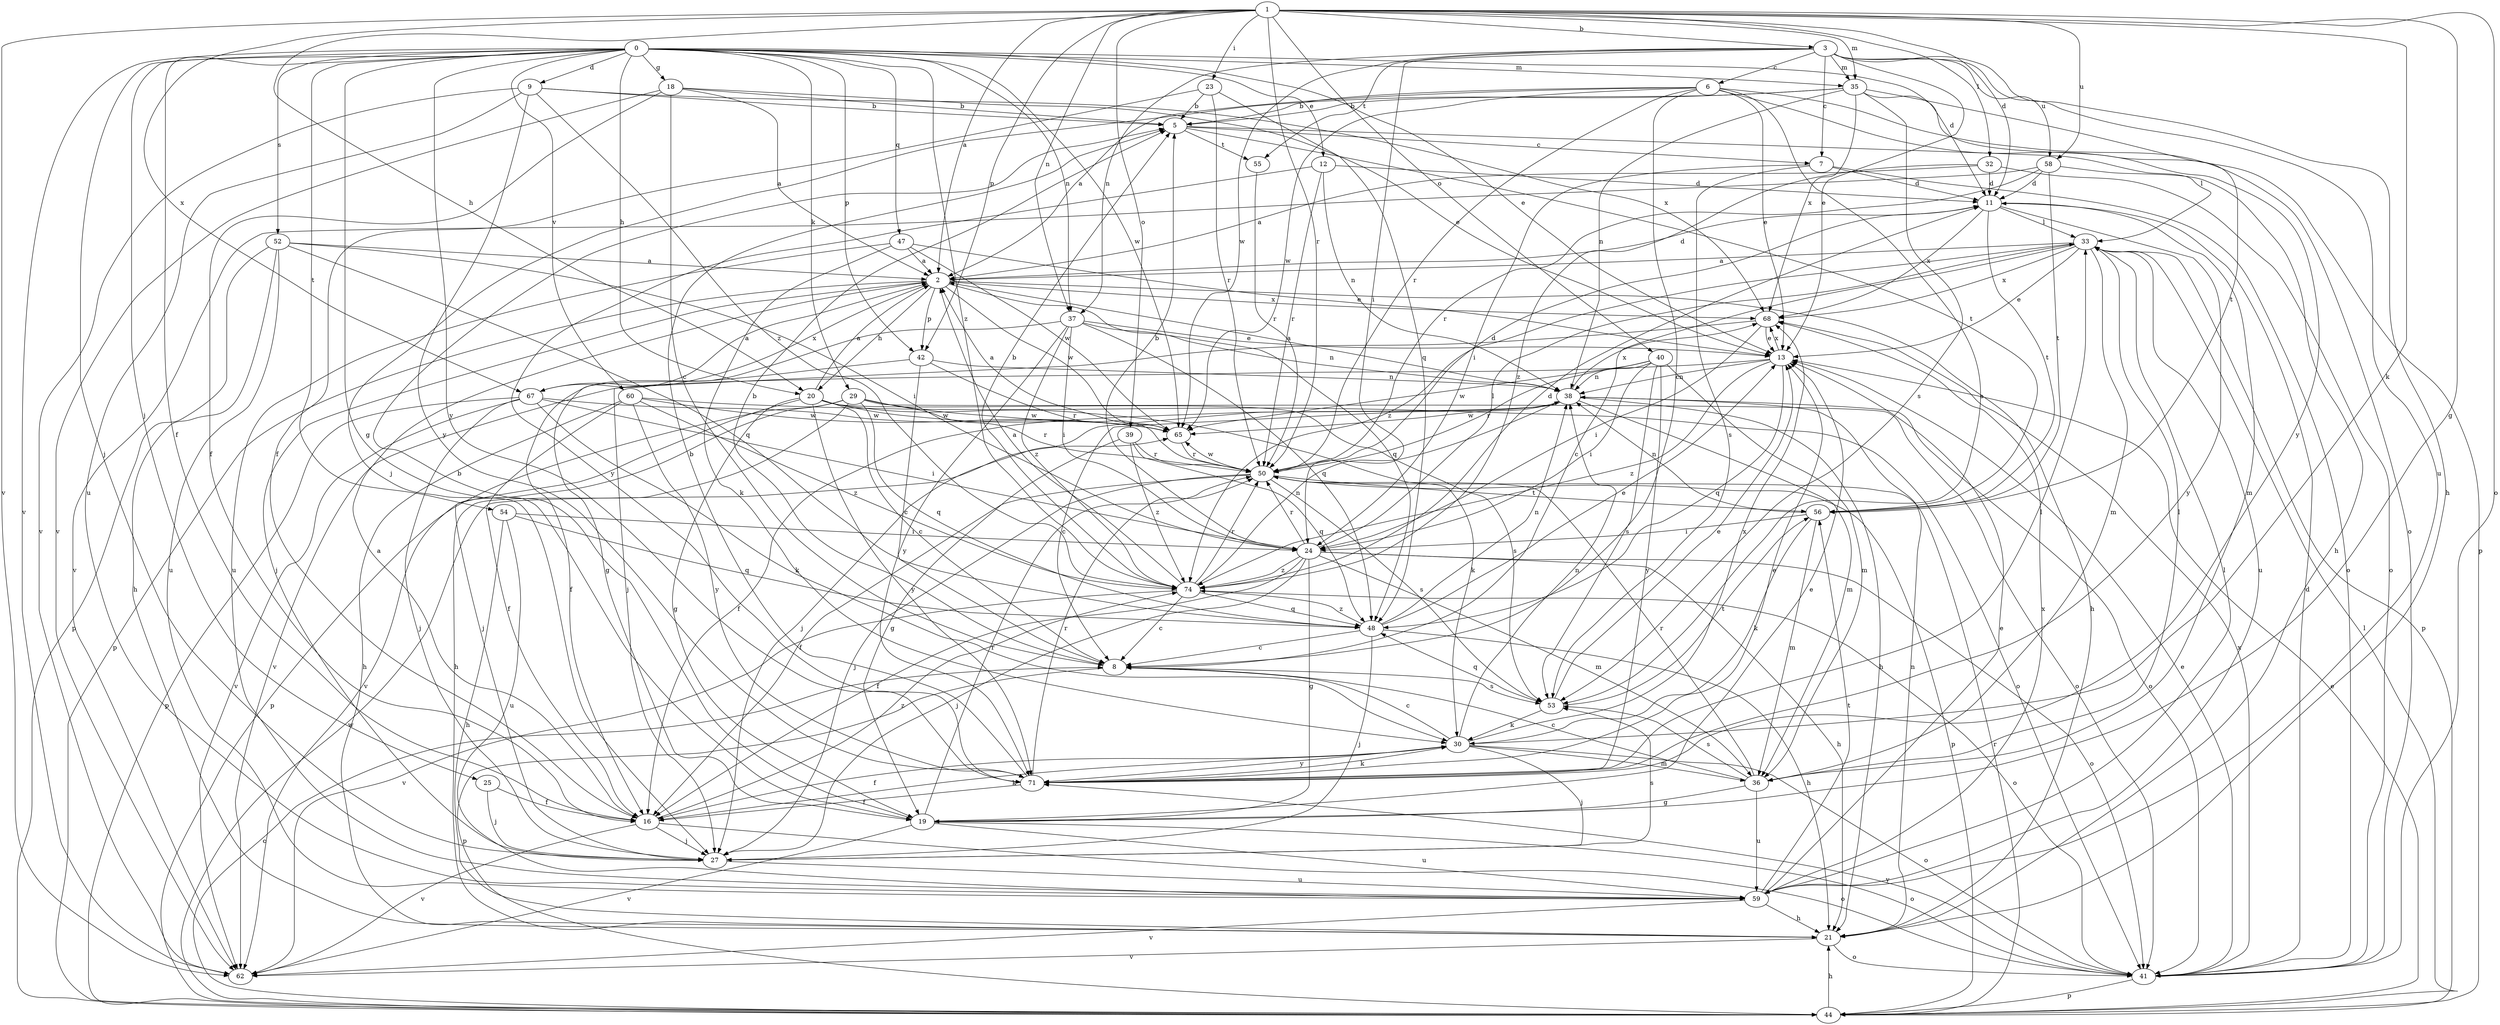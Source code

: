 strict digraph  {
0;
1;
2;
3;
5;
6;
7;
8;
9;
11;
12;
13;
16;
18;
19;
20;
21;
23;
24;
25;
27;
29;
30;
32;
33;
35;
36;
37;
38;
39;
40;
41;
42;
44;
47;
48;
50;
52;
53;
54;
55;
56;
58;
59;
60;
62;
65;
67;
68;
71;
74;
0 -> 9  [label=d];
0 -> 11  [label=d];
0 -> 12  [label=e];
0 -> 13  [label=e];
0 -> 16  [label=f];
0 -> 18  [label=g];
0 -> 19  [label=g];
0 -> 20  [label=h];
0 -> 25  [label=j];
0 -> 27  [label=j];
0 -> 29  [label=k];
0 -> 35  [label=m];
0 -> 37  [label=n];
0 -> 42  [label=p];
0 -> 47  [label=q];
0 -> 52  [label=s];
0 -> 54  [label=t];
0 -> 60  [label=v];
0 -> 62  [label=v];
0 -> 65  [label=w];
0 -> 71  [label=y];
0 -> 74  [label=z];
1 -> 2  [label=a];
1 -> 3  [label=b];
1 -> 11  [label=d];
1 -> 19  [label=g];
1 -> 20  [label=h];
1 -> 23  [label=i];
1 -> 30  [label=k];
1 -> 32  [label=l];
1 -> 35  [label=m];
1 -> 37  [label=n];
1 -> 39  [label=o];
1 -> 40  [label=o];
1 -> 41  [label=o];
1 -> 42  [label=p];
1 -> 50  [label=r];
1 -> 58  [label=u];
1 -> 62  [label=v];
1 -> 67  [label=x];
2 -> 11  [label=d];
2 -> 20  [label=h];
2 -> 21  [label=h];
2 -> 27  [label=j];
2 -> 42  [label=p];
2 -> 44  [label=p];
2 -> 48  [label=q];
2 -> 65  [label=w];
2 -> 67  [label=x];
2 -> 68  [label=x];
3 -> 6  [label=c];
3 -> 7  [label=c];
3 -> 13  [label=e];
3 -> 21  [label=h];
3 -> 24  [label=i];
3 -> 35  [label=m];
3 -> 37  [label=n];
3 -> 55  [label=t];
3 -> 58  [label=u];
3 -> 59  [label=u];
3 -> 65  [label=w];
5 -> 7  [label=c];
5 -> 33  [label=l];
5 -> 55  [label=t];
5 -> 56  [label=t];
6 -> 2  [label=a];
6 -> 5  [label=b];
6 -> 8  [label=c];
6 -> 13  [label=e];
6 -> 41  [label=o];
6 -> 50  [label=r];
6 -> 53  [label=s];
6 -> 65  [label=w];
6 -> 71  [label=y];
7 -> 11  [label=d];
7 -> 24  [label=i];
7 -> 41  [label=o];
7 -> 53  [label=s];
8 -> 5  [label=b];
8 -> 44  [label=p];
8 -> 53  [label=s];
9 -> 5  [label=b];
9 -> 59  [label=u];
9 -> 62  [label=v];
9 -> 68  [label=x];
9 -> 71  [label=y];
9 -> 74  [label=z];
11 -> 33  [label=l];
11 -> 36  [label=m];
11 -> 56  [label=t];
11 -> 68  [label=x];
11 -> 71  [label=y];
12 -> 11  [label=d];
12 -> 38  [label=n];
12 -> 50  [label=r];
12 -> 71  [label=y];
13 -> 38  [label=n];
13 -> 48  [label=q];
13 -> 62  [label=v];
13 -> 68  [label=x];
13 -> 74  [label=z];
16 -> 2  [label=a];
16 -> 27  [label=j];
16 -> 30  [label=k];
16 -> 41  [label=o];
16 -> 62  [label=v];
16 -> 74  [label=z];
18 -> 2  [label=a];
18 -> 5  [label=b];
18 -> 8  [label=c];
18 -> 13  [label=e];
18 -> 16  [label=f];
18 -> 62  [label=v];
19 -> 5  [label=b];
19 -> 13  [label=e];
19 -> 41  [label=o];
19 -> 50  [label=r];
19 -> 59  [label=u];
19 -> 62  [label=v];
20 -> 2  [label=a];
20 -> 8  [label=c];
20 -> 19  [label=g];
20 -> 27  [label=j];
20 -> 30  [label=k];
20 -> 53  [label=s];
20 -> 65  [label=w];
20 -> 71  [label=y];
21 -> 38  [label=n];
21 -> 41  [label=o];
21 -> 62  [label=v];
23 -> 5  [label=b];
23 -> 16  [label=f];
23 -> 48  [label=q];
23 -> 50  [label=r];
24 -> 5  [label=b];
24 -> 16  [label=f];
24 -> 19  [label=g];
24 -> 21  [label=h];
24 -> 27  [label=j];
24 -> 33  [label=l];
24 -> 36  [label=m];
24 -> 41  [label=o];
24 -> 50  [label=r];
24 -> 74  [label=z];
25 -> 16  [label=f];
25 -> 27  [label=j];
27 -> 53  [label=s];
27 -> 59  [label=u];
29 -> 21  [label=h];
29 -> 41  [label=o];
29 -> 44  [label=p];
29 -> 48  [label=q];
29 -> 50  [label=r];
29 -> 62  [label=v];
29 -> 65  [label=w];
30 -> 8  [label=c];
30 -> 16  [label=f];
30 -> 27  [label=j];
30 -> 36  [label=m];
30 -> 38  [label=n];
30 -> 41  [label=o];
30 -> 68  [label=x];
30 -> 71  [label=y];
32 -> 2  [label=a];
32 -> 11  [label=d];
32 -> 41  [label=o];
32 -> 74  [label=z];
33 -> 2  [label=a];
33 -> 8  [label=c];
33 -> 13  [label=e];
33 -> 36  [label=m];
33 -> 44  [label=p];
33 -> 59  [label=u];
33 -> 68  [label=x];
33 -> 74  [label=z];
35 -> 5  [label=b];
35 -> 27  [label=j];
35 -> 38  [label=n];
35 -> 44  [label=p];
35 -> 53  [label=s];
35 -> 56  [label=t];
35 -> 68  [label=x];
36 -> 8  [label=c];
36 -> 19  [label=g];
36 -> 33  [label=l];
36 -> 50  [label=r];
36 -> 53  [label=s];
36 -> 59  [label=u];
37 -> 13  [label=e];
37 -> 19  [label=g];
37 -> 24  [label=i];
37 -> 38  [label=n];
37 -> 48  [label=q];
37 -> 71  [label=y];
37 -> 74  [label=z];
38 -> 2  [label=a];
38 -> 8  [label=c];
38 -> 16  [label=f];
38 -> 21  [label=h];
38 -> 27  [label=j];
38 -> 36  [label=m];
38 -> 41  [label=o];
38 -> 65  [label=w];
38 -> 68  [label=x];
39 -> 19  [label=g];
39 -> 48  [label=q];
39 -> 50  [label=r];
39 -> 74  [label=z];
40 -> 24  [label=i];
40 -> 36  [label=m];
40 -> 38  [label=n];
40 -> 50  [label=r];
40 -> 53  [label=s];
40 -> 65  [label=w];
40 -> 71  [label=y];
41 -> 11  [label=d];
41 -> 13  [label=e];
41 -> 44  [label=p];
41 -> 68  [label=x];
41 -> 71  [label=y];
42 -> 8  [label=c];
42 -> 16  [label=f];
42 -> 38  [label=n];
42 -> 50  [label=r];
44 -> 8  [label=c];
44 -> 13  [label=e];
44 -> 21  [label=h];
44 -> 33  [label=l];
44 -> 50  [label=r];
44 -> 65  [label=w];
47 -> 2  [label=a];
47 -> 13  [label=e];
47 -> 30  [label=k];
47 -> 59  [label=u];
47 -> 65  [label=w];
48 -> 8  [label=c];
48 -> 13  [label=e];
48 -> 21  [label=h];
48 -> 27  [label=j];
48 -> 38  [label=n];
48 -> 74  [label=z];
50 -> 11  [label=d];
50 -> 16  [label=f];
50 -> 27  [label=j];
50 -> 44  [label=p];
50 -> 53  [label=s];
50 -> 56  [label=t];
50 -> 65  [label=w];
52 -> 2  [label=a];
52 -> 21  [label=h];
52 -> 24  [label=i];
52 -> 44  [label=p];
52 -> 48  [label=q];
52 -> 59  [label=u];
53 -> 13  [label=e];
53 -> 30  [label=k];
53 -> 48  [label=q];
53 -> 56  [label=t];
54 -> 21  [label=h];
54 -> 24  [label=i];
54 -> 48  [label=q];
54 -> 59  [label=u];
55 -> 50  [label=r];
56 -> 24  [label=i];
56 -> 30  [label=k];
56 -> 36  [label=m];
56 -> 38  [label=n];
58 -> 11  [label=d];
58 -> 21  [label=h];
58 -> 50  [label=r];
58 -> 56  [label=t];
58 -> 62  [label=v];
59 -> 13  [label=e];
59 -> 21  [label=h];
59 -> 33  [label=l];
59 -> 56  [label=t];
59 -> 62  [label=v];
59 -> 68  [label=x];
60 -> 16  [label=f];
60 -> 21  [label=h];
60 -> 41  [label=o];
60 -> 65  [label=w];
60 -> 71  [label=y];
60 -> 74  [label=z];
65 -> 2  [label=a];
65 -> 50  [label=r];
67 -> 2  [label=a];
67 -> 24  [label=i];
67 -> 27  [label=j];
67 -> 30  [label=k];
67 -> 44  [label=p];
67 -> 62  [label=v];
67 -> 65  [label=w];
68 -> 13  [label=e];
68 -> 24  [label=i];
68 -> 27  [label=j];
71 -> 5  [label=b];
71 -> 13  [label=e];
71 -> 16  [label=f];
71 -> 30  [label=k];
71 -> 33  [label=l];
71 -> 50  [label=r];
74 -> 2  [label=a];
74 -> 5  [label=b];
74 -> 8  [label=c];
74 -> 11  [label=d];
74 -> 38  [label=n];
74 -> 41  [label=o];
74 -> 48  [label=q];
74 -> 50  [label=r];
74 -> 62  [label=v];
}
